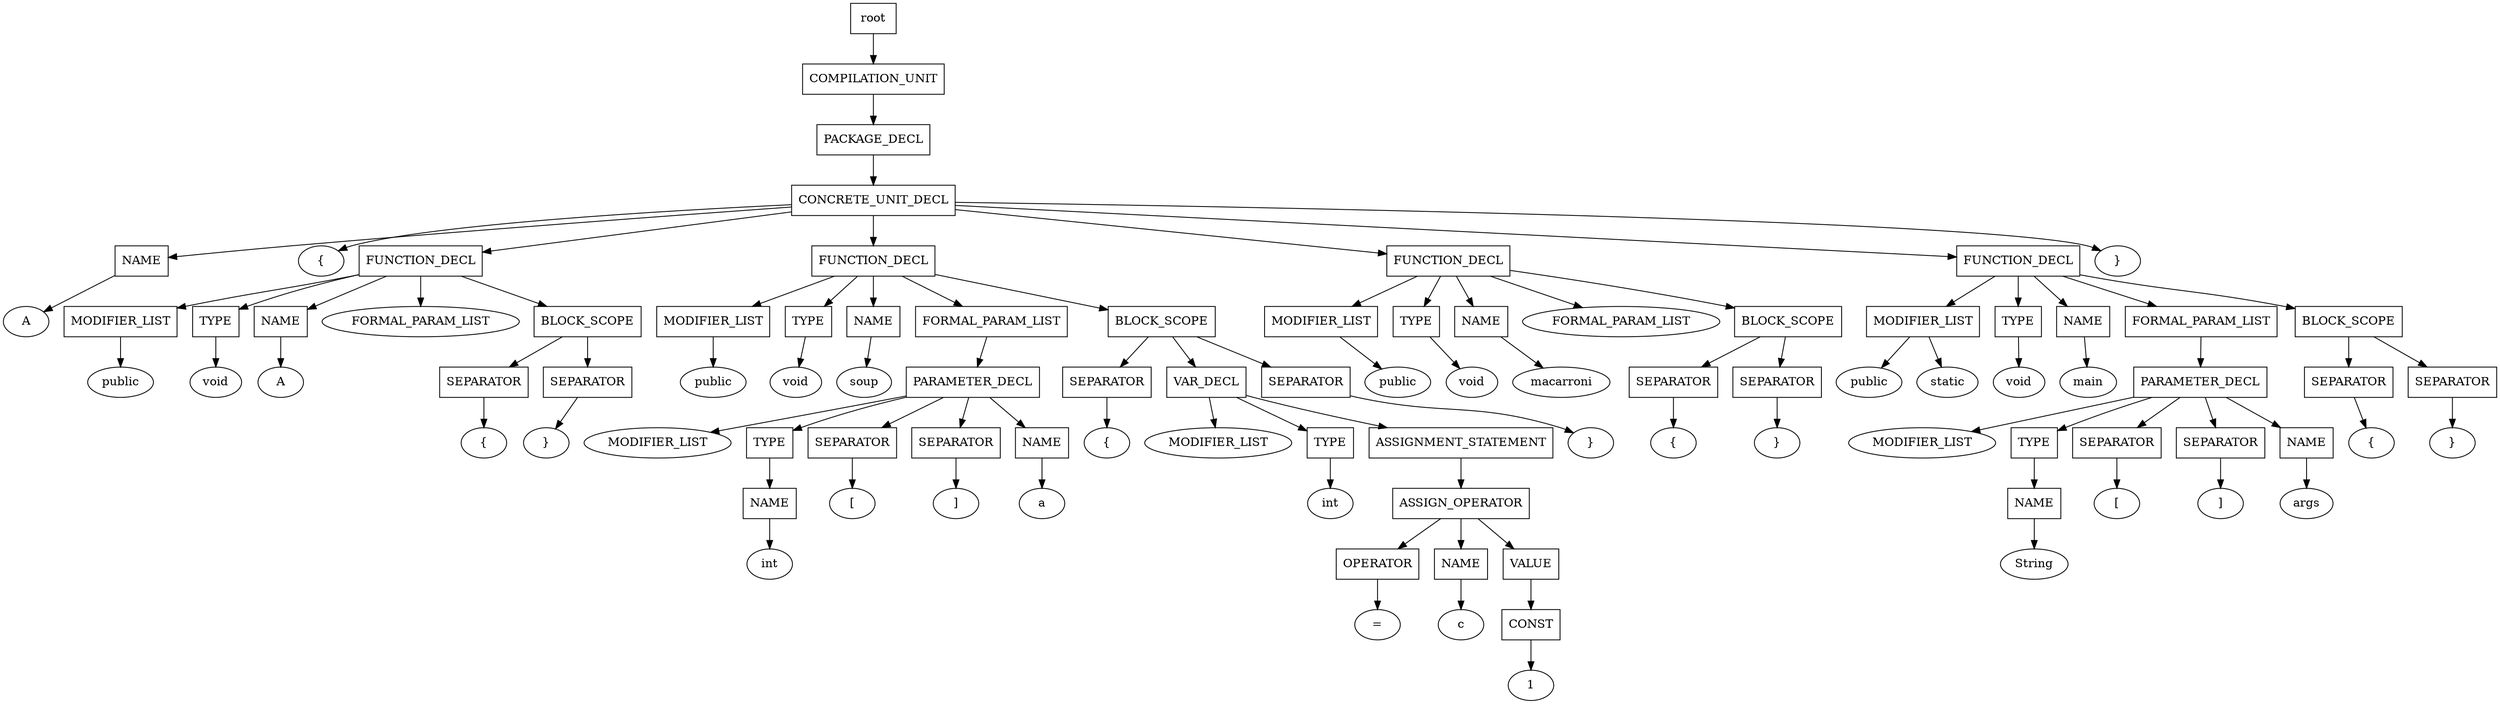 digraph G {
	splines="TRUE";
	n_0 [label="root", shape="rectangle"]
	n_0 -> n_1
	n_1 [label="COMPILATION_UNIT", shape="rectangle"]
	n_1 -> n_2
	n_2 [label="PACKAGE_DECL", shape="rectangle"]
	n_2 -> n_3
	n_3 [label="CONCRETE_UNIT_DECL", shape="rectangle"]
	n_3 -> n_4
	n_4 [label="NAME", shape="rectangle"]
	n_4 -> n_11
	n_11 [label="A", shape="ellipse"]
	n_3 -> n_5
	n_5 [label="{", shape="ellipse"]
	n_3 -> n_6
	n_6 [label="FUNCTION_DECL", shape="rectangle"]
	n_6 -> n_12
	n_12 [label="MODIFIER_LIST", shape="rectangle"]
	n_12 -> n_32
	n_32 [label="public", shape="ellipse"]
	n_6 -> n_13
	n_13 [label="TYPE", shape="rectangle"]
	n_13 -> n_33
	n_33 [label="void", shape="ellipse"]
	n_6 -> n_14
	n_14 [label="NAME", shape="rectangle"]
	n_14 -> n_34
	n_34 [label="A", shape="ellipse"]
	n_6 -> n_15
	n_15 [label="FORMAL_PARAM_LIST", shape="ellipse"]
	n_6 -> n_16
	n_16 [label="BLOCK_SCOPE", shape="rectangle"]
	n_16 -> n_35
	n_35 [label="SEPARATOR", shape="rectangle"]
	n_35 -> n_56
	n_56 [label="{", shape="ellipse"]
	n_16 -> n_36
	n_36 [label="SEPARATOR", shape="rectangle"]
	n_36 -> n_57
	n_57 [label="}", shape="ellipse"]
	n_3 -> n_7
	n_7 [label="FUNCTION_DECL", shape="rectangle"]
	n_7 -> n_17
	n_17 [label="MODIFIER_LIST", shape="rectangle"]
	n_17 -> n_37
	n_37 [label="public", shape="ellipse"]
	n_7 -> n_18
	n_18 [label="TYPE", shape="rectangle"]
	n_18 -> n_38
	n_38 [label="void", shape="ellipse"]
	n_7 -> n_19
	n_19 [label="NAME", shape="rectangle"]
	n_19 -> n_39
	n_39 [label="soup", shape="ellipse"]
	n_7 -> n_20
	n_20 [label="FORMAL_PARAM_LIST", shape="rectangle"]
	n_20 -> n_40
	n_40 [label="PARAMETER_DECL", shape="rectangle"]
	n_40 -> n_58
	n_58 [label="MODIFIER_LIST", shape="ellipse"]
	n_40 -> n_59
	n_59 [label="TYPE", shape="rectangle"]
	n_59 -> n_77
	n_77 [label="NAME", shape="rectangle"]
	n_77 -> n_87
	n_87 [label="int", shape="ellipse"]
	n_40 -> n_60
	n_60 [label="SEPARATOR", shape="rectangle"]
	n_60 -> n_78
	n_78 [label="[", shape="ellipse"]
	n_40 -> n_61
	n_61 [label="SEPARATOR", shape="rectangle"]
	n_61 -> n_79
	n_79 [label="]", shape="ellipse"]
	n_40 -> n_62
	n_62 [label="NAME", shape="rectangle"]
	n_62 -> n_80
	n_80 [label="a", shape="ellipse"]
	n_7 -> n_21
	n_21 [label="BLOCK_SCOPE", shape="rectangle"]
	n_21 -> n_41
	n_41 [label="SEPARATOR", shape="rectangle"]
	n_41 -> n_63
	n_63 [label="{", shape="ellipse"]
	n_21 -> n_42
	n_42 [label="VAR_DECL", shape="rectangle"]
	n_42 -> n_64
	n_64 [label="MODIFIER_LIST", shape="ellipse"]
	n_42 -> n_65
	n_65 [label="TYPE", shape="rectangle"]
	n_65 -> n_81
	n_81 [label="int", shape="ellipse"]
	n_42 -> n_66
	n_66 [label="ASSIGNMENT_STATEMENT", shape="rectangle"]
	n_66 -> n_82
	n_82 [label="ASSIGN_OPERATOR", shape="rectangle"]
	n_82 -> n_88
	n_88 [label="OPERATOR", shape="rectangle"]
	n_88 -> n_92
	n_92 [label="=", shape="ellipse"]
	n_82 -> n_89
	n_89 [label="NAME", shape="rectangle"]
	n_89 -> n_93
	n_93 [label="c", shape="ellipse"]
	n_82 -> n_90
	n_90 [label="VALUE", shape="rectangle"]
	n_90 -> n_94
	n_94 [label="CONST", shape="rectangle"]
	n_94 -> n_95
	n_95 [label="1", shape="ellipse"]
	n_21 -> n_43
	n_43 [label="SEPARATOR", shape="rectangle"]
	n_43 -> n_67
	n_67 [label="}", shape="ellipse"]
	n_3 -> n_8
	n_8 [label="FUNCTION_DECL", shape="rectangle"]
	n_8 -> n_22
	n_22 [label="MODIFIER_LIST", shape="rectangle"]
	n_22 -> n_44
	n_44 [label="public", shape="ellipse"]
	n_8 -> n_23
	n_23 [label="TYPE", shape="rectangle"]
	n_23 -> n_45
	n_45 [label="void", shape="ellipse"]
	n_8 -> n_24
	n_24 [label="NAME", shape="rectangle"]
	n_24 -> n_46
	n_46 [label="macarroni", shape="ellipse"]
	n_8 -> n_25
	n_25 [label="FORMAL_PARAM_LIST", shape="ellipse"]
	n_8 -> n_26
	n_26 [label="BLOCK_SCOPE", shape="rectangle"]
	n_26 -> n_47
	n_47 [label="SEPARATOR", shape="rectangle"]
	n_47 -> n_68
	n_68 [label="{", shape="ellipse"]
	n_26 -> n_48
	n_48 [label="SEPARATOR", shape="rectangle"]
	n_48 -> n_69
	n_69 [label="}", shape="ellipse"]
	n_3 -> n_9
	n_9 [label="FUNCTION_DECL", shape="rectangle"]
	n_9 -> n_27
	n_27 [label="MODIFIER_LIST", shape="rectangle"]
	n_27 -> n_49
	n_49 [label="public", shape="ellipse"]
	n_27 -> n_50
	n_50 [label="static", shape="ellipse"]
	n_9 -> n_28
	n_28 [label="TYPE", shape="rectangle"]
	n_28 -> n_51
	n_51 [label="void", shape="ellipse"]
	n_9 -> n_29
	n_29 [label="NAME", shape="rectangle"]
	n_29 -> n_52
	n_52 [label="main", shape="ellipse"]
	n_9 -> n_30
	n_30 [label="FORMAL_PARAM_LIST", shape="rectangle"]
	n_30 -> n_53
	n_53 [label="PARAMETER_DECL", shape="rectangle"]
	n_53 -> n_70
	n_70 [label="MODIFIER_LIST", shape="ellipse"]
	n_53 -> n_71
	n_71 [label="TYPE", shape="rectangle"]
	n_71 -> n_83
	n_83 [label="NAME", shape="rectangle"]
	n_83 -> n_91
	n_91 [label="String", shape="ellipse"]
	n_53 -> n_72
	n_72 [label="SEPARATOR", shape="rectangle"]
	n_72 -> n_84
	n_84 [label="[", shape="ellipse"]
	n_53 -> n_73
	n_73 [label="SEPARATOR", shape="rectangle"]
	n_73 -> n_85
	n_85 [label="]", shape="ellipse"]
	n_53 -> n_74
	n_74 [label="NAME", shape="rectangle"]
	n_74 -> n_86
	n_86 [label="args", shape="ellipse"]
	n_9 -> n_31
	n_31 [label="BLOCK_SCOPE", shape="rectangle"]
	n_31 -> n_54
	n_54 [label="SEPARATOR", shape="rectangle"]
	n_54 -> n_75
	n_75 [label="{", shape="ellipse"]
	n_31 -> n_55
	n_55 [label="SEPARATOR", shape="rectangle"]
	n_55 -> n_76
	n_76 [label="}", shape="ellipse"]
	n_3 -> n_10
	n_10 [label="}", shape="ellipse"]
}